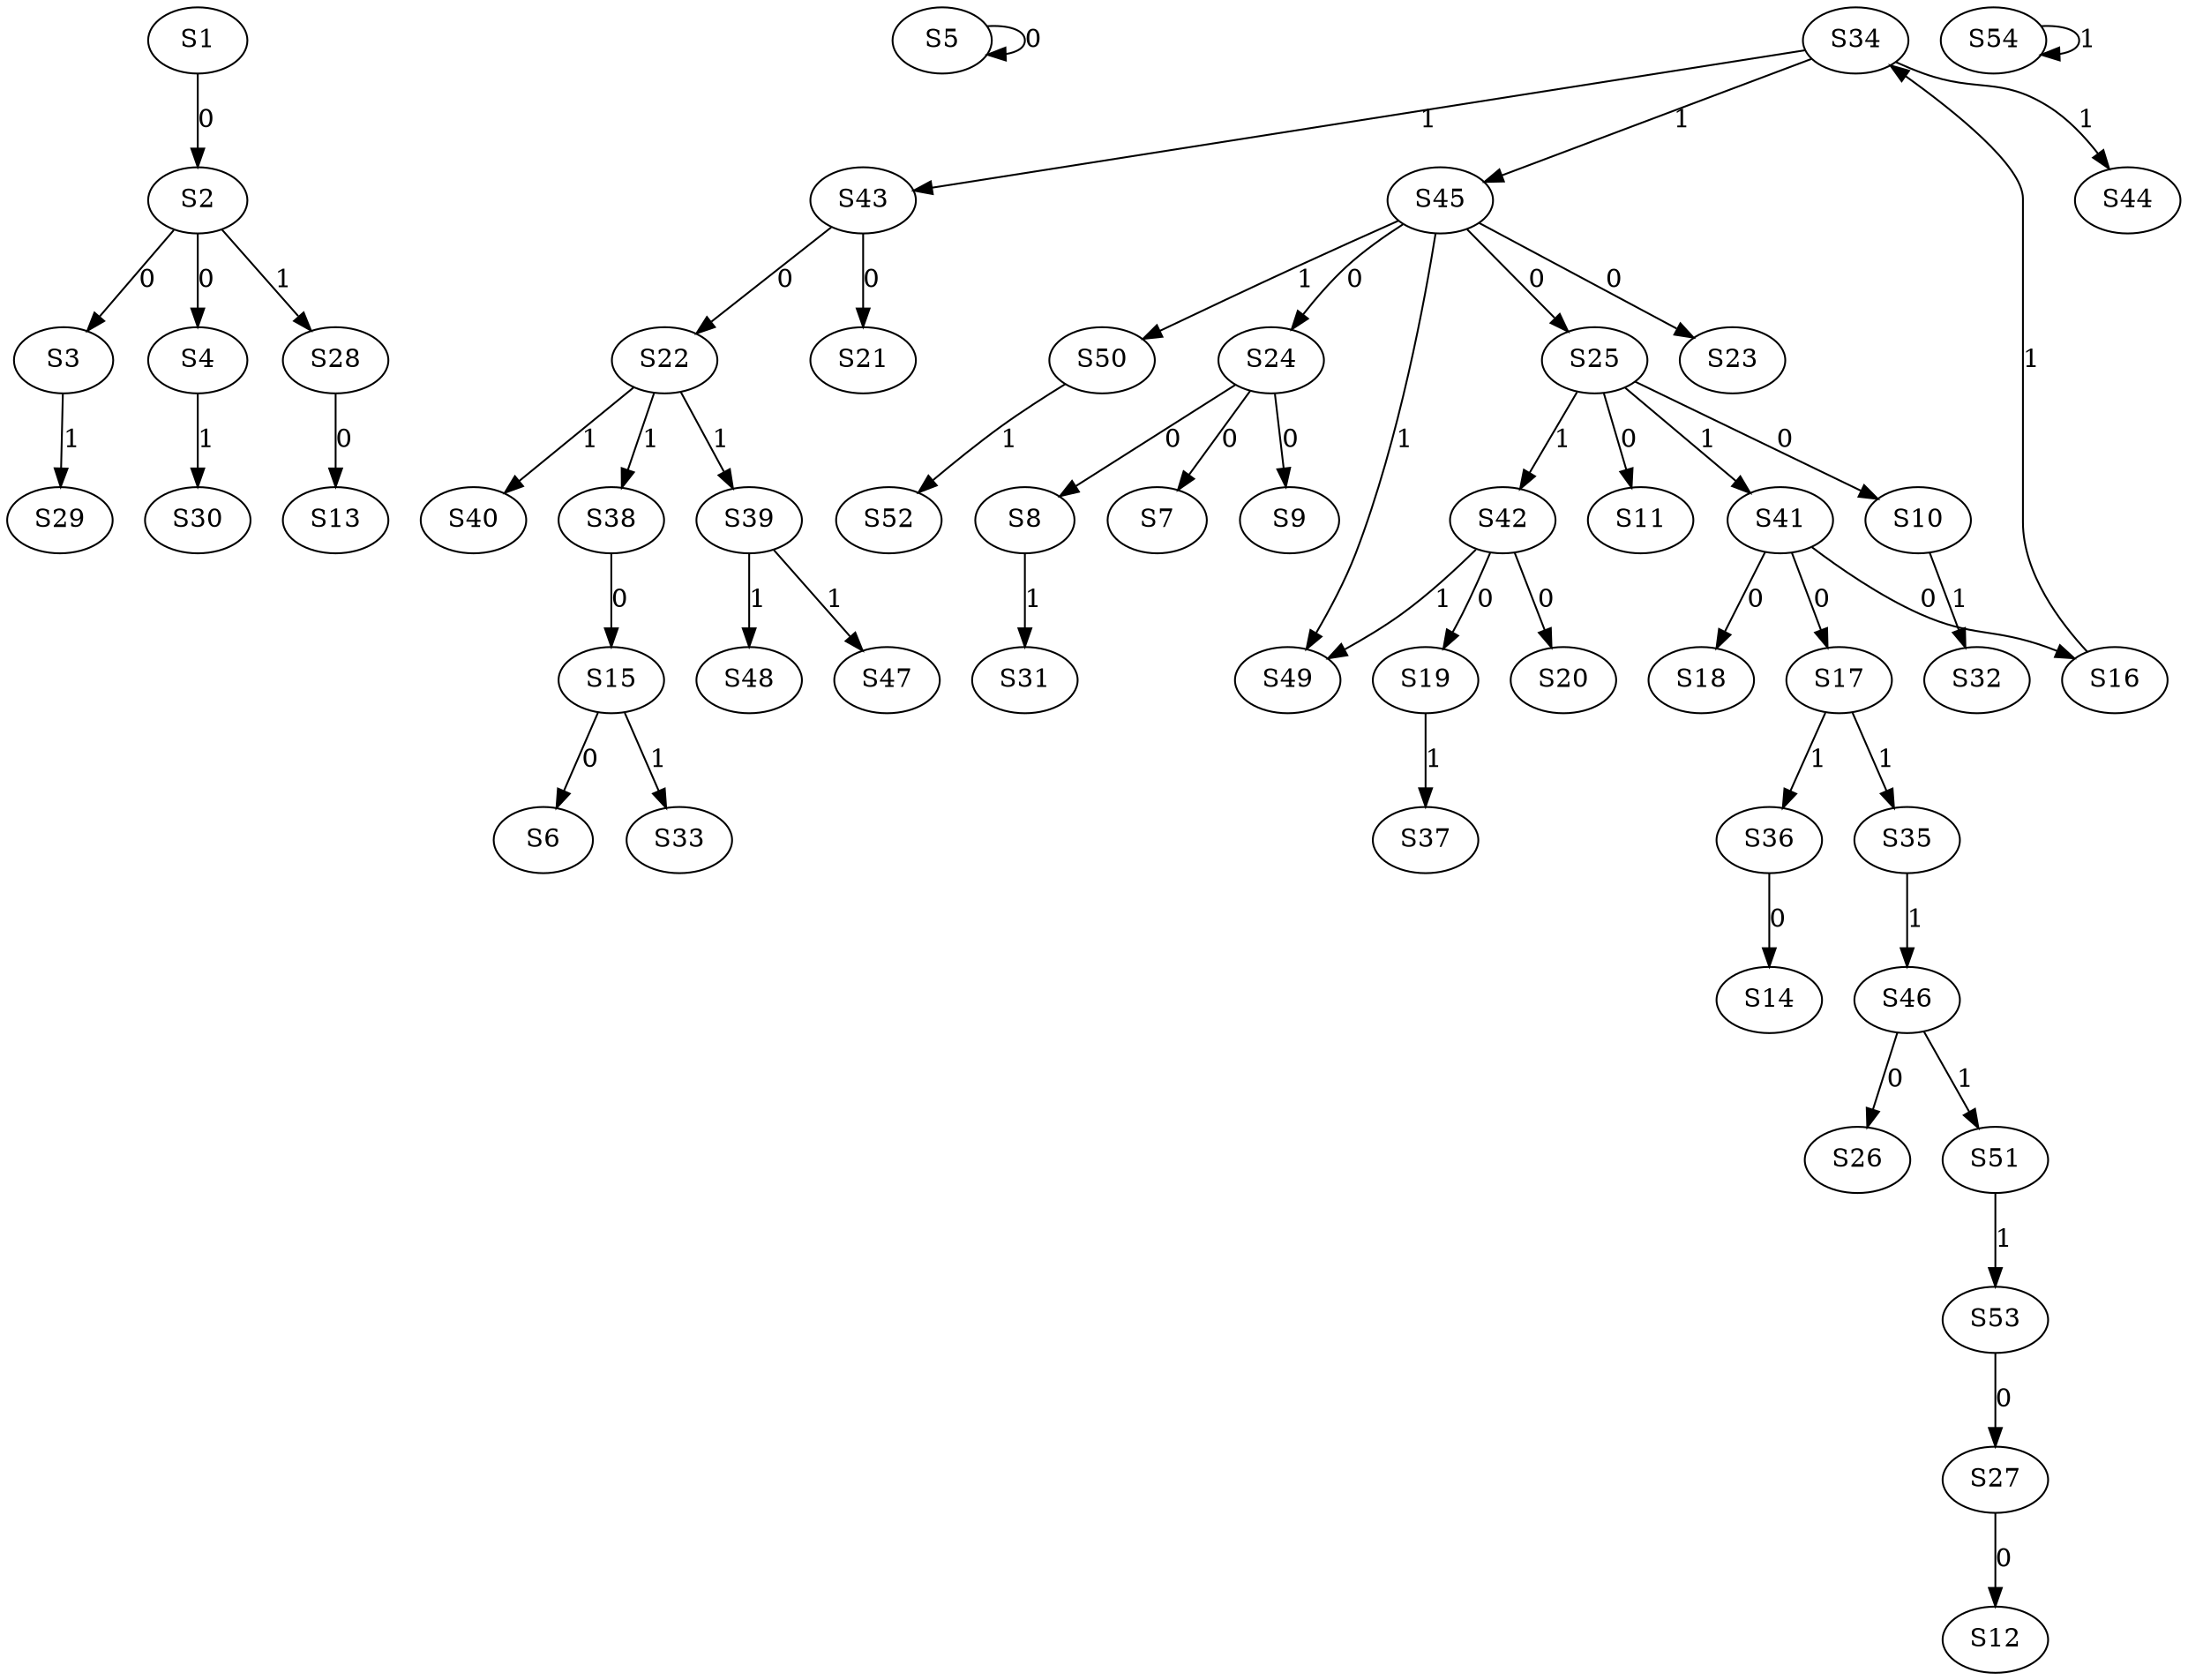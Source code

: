 strict digraph {
	S1 -> S2 [ label = 0 ];
	S2 -> S3 [ label = 0 ];
	S2 -> S4 [ label = 0 ];
	S5 -> S5 [ label = 0 ];
	S15 -> S6 [ label = 0 ];
	S24 -> S7 [ label = 0 ];
	S24 -> S8 [ label = 0 ];
	S24 -> S9 [ label = 0 ];
	S25 -> S10 [ label = 0 ];
	S25 -> S11 [ label = 0 ];
	S27 -> S12 [ label = 0 ];
	S28 -> S13 [ label = 0 ];
	S36 -> S14 [ label = 0 ];
	S38 -> S15 [ label = 0 ];
	S41 -> S16 [ label = 0 ];
	S41 -> S17 [ label = 0 ];
	S41 -> S18 [ label = 0 ];
	S42 -> S19 [ label = 0 ];
	S42 -> S20 [ label = 0 ];
	S43 -> S21 [ label = 0 ];
	S43 -> S22 [ label = 0 ];
	S45 -> S23 [ label = 0 ];
	S45 -> S24 [ label = 0 ];
	S45 -> S25 [ label = 0 ];
	S46 -> S26 [ label = 0 ];
	S53 -> S27 [ label = 0 ];
	S2 -> S28 [ label = 1 ];
	S3 -> S29 [ label = 1 ];
	S4 -> S30 [ label = 1 ];
	S8 -> S31 [ label = 1 ];
	S10 -> S32 [ label = 1 ];
	S15 -> S33 [ label = 1 ];
	S16 -> S34 [ label = 1 ];
	S17 -> S35 [ label = 1 ];
	S17 -> S36 [ label = 1 ];
	S19 -> S37 [ label = 1 ];
	S22 -> S38 [ label = 1 ];
	S22 -> S39 [ label = 1 ];
	S22 -> S40 [ label = 1 ];
	S25 -> S41 [ label = 1 ];
	S25 -> S42 [ label = 1 ];
	S34 -> S43 [ label = 1 ];
	S34 -> S44 [ label = 1 ];
	S34 -> S45 [ label = 1 ];
	S35 -> S46 [ label = 1 ];
	S39 -> S47 [ label = 1 ];
	S39 -> S48 [ label = 1 ];
	S42 -> S49 [ label = 1 ];
	S45 -> S50 [ label = 1 ];
	S46 -> S51 [ label = 1 ];
	S50 -> S52 [ label = 1 ];
	S51 -> S53 [ label = 1 ];
	S54 -> S54 [ label = 1 ];
	S45 -> S49 [ label = 1 ];
}